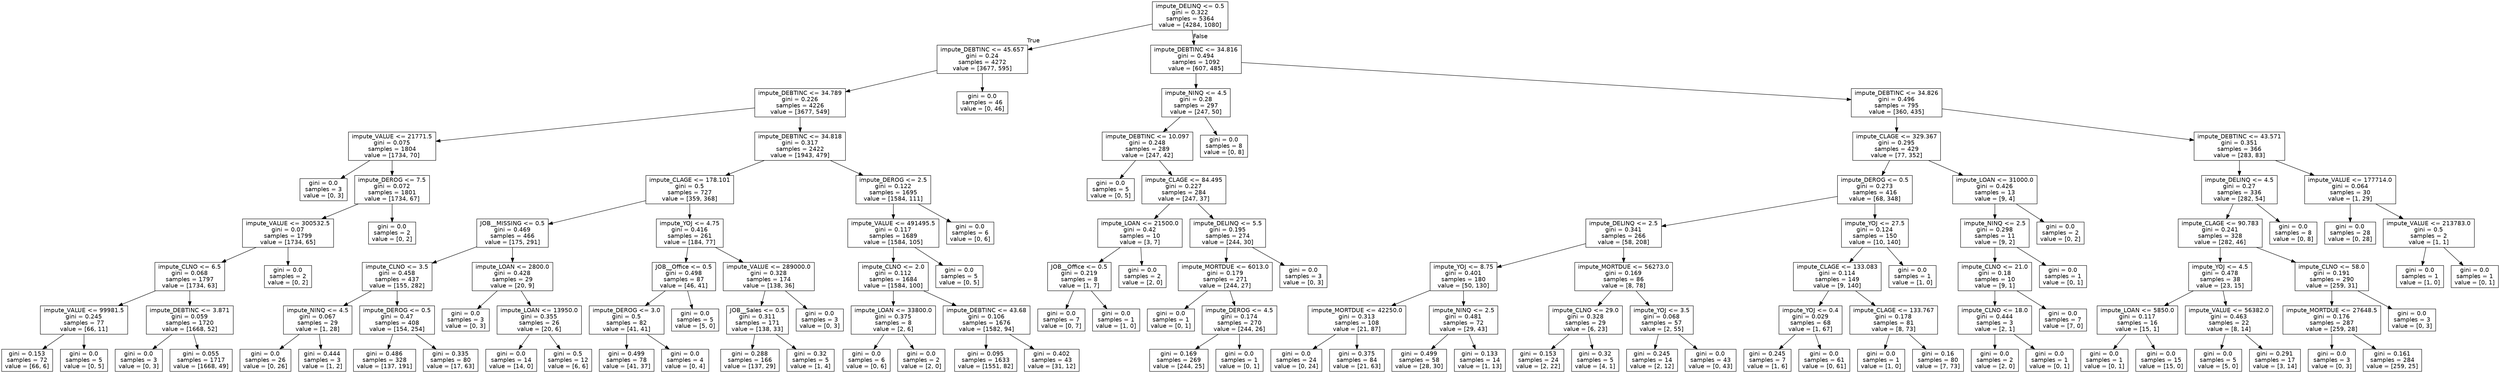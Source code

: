 digraph Tree {
node [shape=box, fontname="helvetica"] ;
edge [fontname="helvetica"] ;
0 [label="impute_DELINQ <= 0.5\ngini = 0.322\nsamples = 5364\nvalue = [4284, 1080]"] ;
1 [label="impute_DEBTINC <= 45.657\ngini = 0.24\nsamples = 4272\nvalue = [3677, 595]"] ;
0 -> 1 [labeldistance=2.5, labelangle=45, headlabel="True"] ;
2 [label="impute_DEBTINC <= 34.789\ngini = 0.226\nsamples = 4226\nvalue = [3677, 549]"] ;
1 -> 2 ;
3 [label="impute_VALUE <= 21771.5\ngini = 0.075\nsamples = 1804\nvalue = [1734, 70]"] ;
2 -> 3 ;
4 [label="gini = 0.0\nsamples = 3\nvalue = [0, 3]"] ;
3 -> 4 ;
5 [label="impute_DEROG <= 7.5\ngini = 0.072\nsamples = 1801\nvalue = [1734, 67]"] ;
3 -> 5 ;
6 [label="impute_VALUE <= 300532.5\ngini = 0.07\nsamples = 1799\nvalue = [1734, 65]"] ;
5 -> 6 ;
7 [label="impute_CLNO <= 6.5\ngini = 0.068\nsamples = 1797\nvalue = [1734, 63]"] ;
6 -> 7 ;
8 [label="impute_VALUE <= 99981.5\ngini = 0.245\nsamples = 77\nvalue = [66, 11]"] ;
7 -> 8 ;
9 [label="gini = 0.153\nsamples = 72\nvalue = [66, 6]"] ;
8 -> 9 ;
10 [label="gini = 0.0\nsamples = 5\nvalue = [0, 5]"] ;
8 -> 10 ;
11 [label="impute_DEBTINC <= 3.871\ngini = 0.059\nsamples = 1720\nvalue = [1668, 52]"] ;
7 -> 11 ;
12 [label="gini = 0.0\nsamples = 3\nvalue = [0, 3]"] ;
11 -> 12 ;
13 [label="gini = 0.055\nsamples = 1717\nvalue = [1668, 49]"] ;
11 -> 13 ;
14 [label="gini = 0.0\nsamples = 2\nvalue = [0, 2]"] ;
6 -> 14 ;
15 [label="gini = 0.0\nsamples = 2\nvalue = [0, 2]"] ;
5 -> 15 ;
16 [label="impute_DEBTINC <= 34.818\ngini = 0.317\nsamples = 2422\nvalue = [1943, 479]"] ;
2 -> 16 ;
17 [label="impute_CLAGE <= 178.101\ngini = 0.5\nsamples = 727\nvalue = [359, 368]"] ;
16 -> 17 ;
18 [label="JOB__MISSING <= 0.5\ngini = 0.469\nsamples = 466\nvalue = [175, 291]"] ;
17 -> 18 ;
19 [label="impute_CLNO <= 3.5\ngini = 0.458\nsamples = 437\nvalue = [155, 282]"] ;
18 -> 19 ;
20 [label="impute_NINQ <= 4.5\ngini = 0.067\nsamples = 29\nvalue = [1, 28]"] ;
19 -> 20 ;
21 [label="gini = 0.0\nsamples = 26\nvalue = [0, 26]"] ;
20 -> 21 ;
22 [label="gini = 0.444\nsamples = 3\nvalue = [1, 2]"] ;
20 -> 22 ;
23 [label="impute_DEROG <= 0.5\ngini = 0.47\nsamples = 408\nvalue = [154, 254]"] ;
19 -> 23 ;
24 [label="gini = 0.486\nsamples = 328\nvalue = [137, 191]"] ;
23 -> 24 ;
25 [label="gini = 0.335\nsamples = 80\nvalue = [17, 63]"] ;
23 -> 25 ;
26 [label="impute_LOAN <= 2800.0\ngini = 0.428\nsamples = 29\nvalue = [20, 9]"] ;
18 -> 26 ;
27 [label="gini = 0.0\nsamples = 3\nvalue = [0, 3]"] ;
26 -> 27 ;
28 [label="impute_LOAN <= 13950.0\ngini = 0.355\nsamples = 26\nvalue = [20, 6]"] ;
26 -> 28 ;
29 [label="gini = 0.0\nsamples = 14\nvalue = [14, 0]"] ;
28 -> 29 ;
30 [label="gini = 0.5\nsamples = 12\nvalue = [6, 6]"] ;
28 -> 30 ;
31 [label="impute_YOJ <= 4.75\ngini = 0.416\nsamples = 261\nvalue = [184, 77]"] ;
17 -> 31 ;
32 [label="JOB__Office <= 0.5\ngini = 0.498\nsamples = 87\nvalue = [46, 41]"] ;
31 -> 32 ;
33 [label="impute_DEROG <= 3.0\ngini = 0.5\nsamples = 82\nvalue = [41, 41]"] ;
32 -> 33 ;
34 [label="gini = 0.499\nsamples = 78\nvalue = [41, 37]"] ;
33 -> 34 ;
35 [label="gini = 0.0\nsamples = 4\nvalue = [0, 4]"] ;
33 -> 35 ;
36 [label="gini = 0.0\nsamples = 5\nvalue = [5, 0]"] ;
32 -> 36 ;
37 [label="impute_VALUE <= 289000.0\ngini = 0.328\nsamples = 174\nvalue = [138, 36]"] ;
31 -> 37 ;
38 [label="JOB__Sales <= 0.5\ngini = 0.311\nsamples = 171\nvalue = [138, 33]"] ;
37 -> 38 ;
39 [label="gini = 0.288\nsamples = 166\nvalue = [137, 29]"] ;
38 -> 39 ;
40 [label="gini = 0.32\nsamples = 5\nvalue = [1, 4]"] ;
38 -> 40 ;
41 [label="gini = 0.0\nsamples = 3\nvalue = [0, 3]"] ;
37 -> 41 ;
42 [label="impute_DEROG <= 2.5\ngini = 0.122\nsamples = 1695\nvalue = [1584, 111]"] ;
16 -> 42 ;
43 [label="impute_VALUE <= 491495.5\ngini = 0.117\nsamples = 1689\nvalue = [1584, 105]"] ;
42 -> 43 ;
44 [label="impute_CLNO <= 2.0\ngini = 0.112\nsamples = 1684\nvalue = [1584, 100]"] ;
43 -> 44 ;
45 [label="impute_LOAN <= 33800.0\ngini = 0.375\nsamples = 8\nvalue = [2, 6]"] ;
44 -> 45 ;
46 [label="gini = 0.0\nsamples = 6\nvalue = [0, 6]"] ;
45 -> 46 ;
47 [label="gini = 0.0\nsamples = 2\nvalue = [2, 0]"] ;
45 -> 47 ;
48 [label="impute_DEBTINC <= 43.68\ngini = 0.106\nsamples = 1676\nvalue = [1582, 94]"] ;
44 -> 48 ;
49 [label="gini = 0.095\nsamples = 1633\nvalue = [1551, 82]"] ;
48 -> 49 ;
50 [label="gini = 0.402\nsamples = 43\nvalue = [31, 12]"] ;
48 -> 50 ;
51 [label="gini = 0.0\nsamples = 5\nvalue = [0, 5]"] ;
43 -> 51 ;
52 [label="gini = 0.0\nsamples = 6\nvalue = [0, 6]"] ;
42 -> 52 ;
53 [label="gini = 0.0\nsamples = 46\nvalue = [0, 46]"] ;
1 -> 53 ;
54 [label="impute_DEBTINC <= 34.816\ngini = 0.494\nsamples = 1092\nvalue = [607, 485]"] ;
0 -> 54 [labeldistance=2.5, labelangle=-45, headlabel="False"] ;
55 [label="impute_NINQ <= 4.5\ngini = 0.28\nsamples = 297\nvalue = [247, 50]"] ;
54 -> 55 ;
56 [label="impute_DEBTINC <= 10.097\ngini = 0.248\nsamples = 289\nvalue = [247, 42]"] ;
55 -> 56 ;
57 [label="gini = 0.0\nsamples = 5\nvalue = [0, 5]"] ;
56 -> 57 ;
58 [label="impute_CLAGE <= 84.495\ngini = 0.227\nsamples = 284\nvalue = [247, 37]"] ;
56 -> 58 ;
59 [label="impute_LOAN <= 21500.0\ngini = 0.42\nsamples = 10\nvalue = [3, 7]"] ;
58 -> 59 ;
60 [label="JOB__Office <= 0.5\ngini = 0.219\nsamples = 8\nvalue = [1, 7]"] ;
59 -> 60 ;
61 [label="gini = 0.0\nsamples = 7\nvalue = [0, 7]"] ;
60 -> 61 ;
62 [label="gini = 0.0\nsamples = 1\nvalue = [1, 0]"] ;
60 -> 62 ;
63 [label="gini = 0.0\nsamples = 2\nvalue = [2, 0]"] ;
59 -> 63 ;
64 [label="impute_DELINQ <= 5.5\ngini = 0.195\nsamples = 274\nvalue = [244, 30]"] ;
58 -> 64 ;
65 [label="impute_MORTDUE <= 6013.0\ngini = 0.179\nsamples = 271\nvalue = [244, 27]"] ;
64 -> 65 ;
66 [label="gini = 0.0\nsamples = 1\nvalue = [0, 1]"] ;
65 -> 66 ;
67 [label="impute_DEROG <= 4.5\ngini = 0.174\nsamples = 270\nvalue = [244, 26]"] ;
65 -> 67 ;
68 [label="gini = 0.169\nsamples = 269\nvalue = [244, 25]"] ;
67 -> 68 ;
69 [label="gini = 0.0\nsamples = 1\nvalue = [0, 1]"] ;
67 -> 69 ;
70 [label="gini = 0.0\nsamples = 3\nvalue = [0, 3]"] ;
64 -> 70 ;
71 [label="gini = 0.0\nsamples = 8\nvalue = [0, 8]"] ;
55 -> 71 ;
72 [label="impute_DEBTINC <= 34.826\ngini = 0.496\nsamples = 795\nvalue = [360, 435]"] ;
54 -> 72 ;
73 [label="impute_CLAGE <= 329.367\ngini = 0.295\nsamples = 429\nvalue = [77, 352]"] ;
72 -> 73 ;
74 [label="impute_DEROG <= 0.5\ngini = 0.273\nsamples = 416\nvalue = [68, 348]"] ;
73 -> 74 ;
75 [label="impute_DELINQ <= 2.5\ngini = 0.341\nsamples = 266\nvalue = [58, 208]"] ;
74 -> 75 ;
76 [label="impute_YOJ <= 8.75\ngini = 0.401\nsamples = 180\nvalue = [50, 130]"] ;
75 -> 76 ;
77 [label="impute_MORTDUE <= 42250.0\ngini = 0.313\nsamples = 108\nvalue = [21, 87]"] ;
76 -> 77 ;
78 [label="gini = 0.0\nsamples = 24\nvalue = [0, 24]"] ;
77 -> 78 ;
79 [label="gini = 0.375\nsamples = 84\nvalue = [21, 63]"] ;
77 -> 79 ;
80 [label="impute_NINQ <= 2.5\ngini = 0.481\nsamples = 72\nvalue = [29, 43]"] ;
76 -> 80 ;
81 [label="gini = 0.499\nsamples = 58\nvalue = [28, 30]"] ;
80 -> 81 ;
82 [label="gini = 0.133\nsamples = 14\nvalue = [1, 13]"] ;
80 -> 82 ;
83 [label="impute_MORTDUE <= 56273.0\ngini = 0.169\nsamples = 86\nvalue = [8, 78]"] ;
75 -> 83 ;
84 [label="impute_CLNO <= 29.0\ngini = 0.328\nsamples = 29\nvalue = [6, 23]"] ;
83 -> 84 ;
85 [label="gini = 0.153\nsamples = 24\nvalue = [2, 22]"] ;
84 -> 85 ;
86 [label="gini = 0.32\nsamples = 5\nvalue = [4, 1]"] ;
84 -> 86 ;
87 [label="impute_YOJ <= 3.5\ngini = 0.068\nsamples = 57\nvalue = [2, 55]"] ;
83 -> 87 ;
88 [label="gini = 0.245\nsamples = 14\nvalue = [2, 12]"] ;
87 -> 88 ;
89 [label="gini = 0.0\nsamples = 43\nvalue = [0, 43]"] ;
87 -> 89 ;
90 [label="impute_YOJ <= 27.5\ngini = 0.124\nsamples = 150\nvalue = [10, 140]"] ;
74 -> 90 ;
91 [label="impute_CLAGE <= 133.083\ngini = 0.114\nsamples = 149\nvalue = [9, 140]"] ;
90 -> 91 ;
92 [label="impute_YOJ <= 0.4\ngini = 0.029\nsamples = 68\nvalue = [1, 67]"] ;
91 -> 92 ;
93 [label="gini = 0.245\nsamples = 7\nvalue = [1, 6]"] ;
92 -> 93 ;
94 [label="gini = 0.0\nsamples = 61\nvalue = [0, 61]"] ;
92 -> 94 ;
95 [label="impute_CLAGE <= 133.767\ngini = 0.178\nsamples = 81\nvalue = [8, 73]"] ;
91 -> 95 ;
96 [label="gini = 0.0\nsamples = 1\nvalue = [1, 0]"] ;
95 -> 96 ;
97 [label="gini = 0.16\nsamples = 80\nvalue = [7, 73]"] ;
95 -> 97 ;
98 [label="gini = 0.0\nsamples = 1\nvalue = [1, 0]"] ;
90 -> 98 ;
99 [label="impute_LOAN <= 31000.0\ngini = 0.426\nsamples = 13\nvalue = [9, 4]"] ;
73 -> 99 ;
100 [label="impute_NINQ <= 2.5\ngini = 0.298\nsamples = 11\nvalue = [9, 2]"] ;
99 -> 100 ;
101 [label="impute_CLNO <= 21.0\ngini = 0.18\nsamples = 10\nvalue = [9, 1]"] ;
100 -> 101 ;
102 [label="impute_CLNO <= 18.0\ngini = 0.444\nsamples = 3\nvalue = [2, 1]"] ;
101 -> 102 ;
103 [label="gini = 0.0\nsamples = 2\nvalue = [2, 0]"] ;
102 -> 103 ;
104 [label="gini = 0.0\nsamples = 1\nvalue = [0, 1]"] ;
102 -> 104 ;
105 [label="gini = 0.0\nsamples = 7\nvalue = [7, 0]"] ;
101 -> 105 ;
106 [label="gini = 0.0\nsamples = 1\nvalue = [0, 1]"] ;
100 -> 106 ;
107 [label="gini = 0.0\nsamples = 2\nvalue = [0, 2]"] ;
99 -> 107 ;
108 [label="impute_DEBTINC <= 43.571\ngini = 0.351\nsamples = 366\nvalue = [283, 83]"] ;
72 -> 108 ;
109 [label="impute_DELINQ <= 4.5\ngini = 0.27\nsamples = 336\nvalue = [282, 54]"] ;
108 -> 109 ;
110 [label="impute_CLAGE <= 90.783\ngini = 0.241\nsamples = 328\nvalue = [282, 46]"] ;
109 -> 110 ;
111 [label="impute_YOJ <= 4.5\ngini = 0.478\nsamples = 38\nvalue = [23, 15]"] ;
110 -> 111 ;
112 [label="impute_LOAN <= 5850.0\ngini = 0.117\nsamples = 16\nvalue = [15, 1]"] ;
111 -> 112 ;
113 [label="gini = 0.0\nsamples = 1\nvalue = [0, 1]"] ;
112 -> 113 ;
114 [label="gini = 0.0\nsamples = 15\nvalue = [15, 0]"] ;
112 -> 114 ;
115 [label="impute_VALUE <= 56382.0\ngini = 0.463\nsamples = 22\nvalue = [8, 14]"] ;
111 -> 115 ;
116 [label="gini = 0.0\nsamples = 5\nvalue = [5, 0]"] ;
115 -> 116 ;
117 [label="gini = 0.291\nsamples = 17\nvalue = [3, 14]"] ;
115 -> 117 ;
118 [label="impute_CLNO <= 58.0\ngini = 0.191\nsamples = 290\nvalue = [259, 31]"] ;
110 -> 118 ;
119 [label="impute_MORTDUE <= 27648.5\ngini = 0.176\nsamples = 287\nvalue = [259, 28]"] ;
118 -> 119 ;
120 [label="gini = 0.0\nsamples = 3\nvalue = [0, 3]"] ;
119 -> 120 ;
121 [label="gini = 0.161\nsamples = 284\nvalue = [259, 25]"] ;
119 -> 121 ;
122 [label="gini = 0.0\nsamples = 3\nvalue = [0, 3]"] ;
118 -> 122 ;
123 [label="gini = 0.0\nsamples = 8\nvalue = [0, 8]"] ;
109 -> 123 ;
124 [label="impute_VALUE <= 177714.0\ngini = 0.064\nsamples = 30\nvalue = [1, 29]"] ;
108 -> 124 ;
125 [label="gini = 0.0\nsamples = 28\nvalue = [0, 28]"] ;
124 -> 125 ;
126 [label="impute_VALUE <= 213783.0\ngini = 0.5\nsamples = 2\nvalue = [1, 1]"] ;
124 -> 126 ;
127 [label="gini = 0.0\nsamples = 1\nvalue = [1, 0]"] ;
126 -> 127 ;
128 [label="gini = 0.0\nsamples = 1\nvalue = [0, 1]"] ;
126 -> 128 ;
}